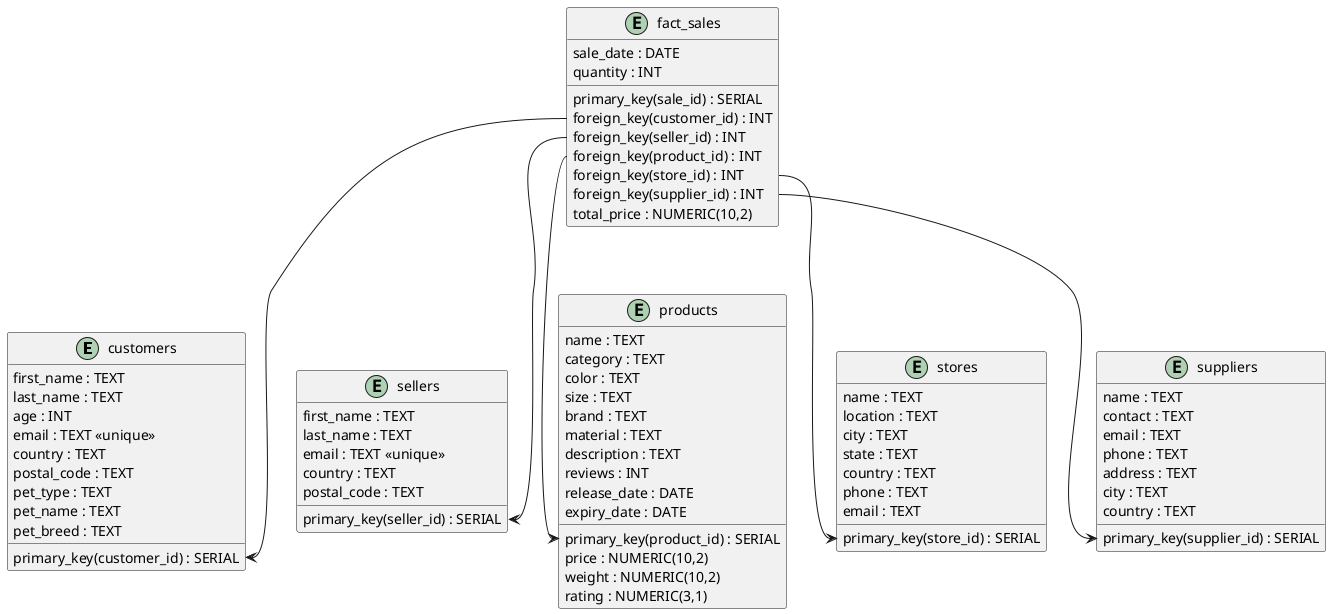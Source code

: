 @startuml

entity customers {
    primary_key(customer_id) : SERIAL
    first_name : TEXT
    last_name : TEXT
    age : INT
    email : TEXT <<unique>>
    country : TEXT
    postal_code : TEXT
    pet_type : TEXT
    pet_name : TEXT
    pet_breed : TEXT
}

entity sellers {
    primary_key(seller_id) : SERIAL
    first_name : TEXT
    last_name : TEXT
    email : TEXT <<unique>>
    country : TEXT
    postal_code : TEXT
}

entity products {
    primary_key(product_id) : SERIAL
    name : TEXT
    category : TEXT
    price : NUMERIC(10,2)
    weight : NUMERIC(10,2)
    color : TEXT
    size : TEXT
    brand : TEXT
    material : TEXT
    description : TEXT
    rating : NUMERIC(3,1)
    reviews : INT
    release_date : DATE
    expiry_date : DATE
}

entity stores {
    primary_key(store_id) : SERIAL
    name : TEXT
    location : TEXT
    city : TEXT
    state : TEXT
    country : TEXT
    phone : TEXT
    email : TEXT
}

entity suppliers {
    primary_key(supplier_id) : SERIAL
    name : TEXT
    contact : TEXT
    email : TEXT
    phone : TEXT
    address : TEXT
    city : TEXT
    country : TEXT
}

entity fact_sales {
    primary_key(sale_id) : SERIAL
    foreign_key(customer_id) : INT
    foreign_key(seller_id) : INT
    foreign_key(product_id) : INT
    foreign_key(store_id) : INT
    foreign_key(supplier_id) : INT
    sale_date : DATE
    quantity : INT
    total_price : NUMERIC(10,2)
}

fact_sales::customer_id --> customers::customer_id
fact_sales::seller_id --> sellers::seller_id
fact_sales::product_id --> products::product_id
fact_sales::store_id --> stores::store_id
fact_sales::supplier_id --> suppliers::supplier_id

@enduml
